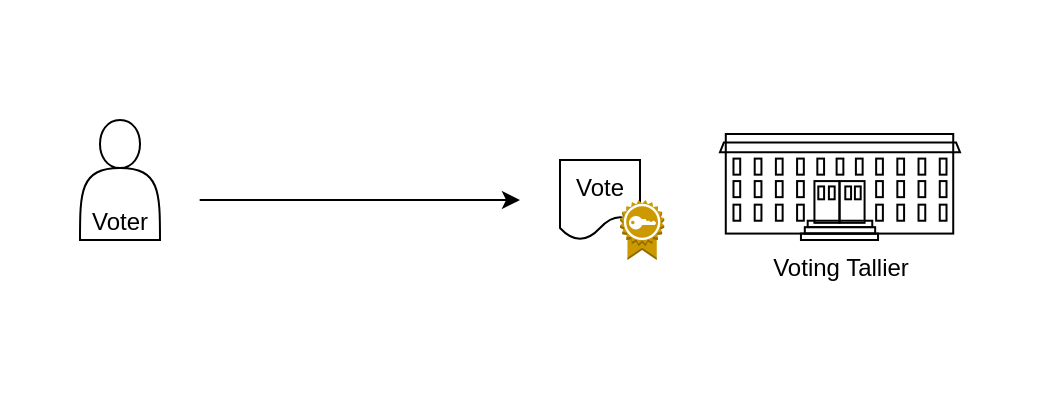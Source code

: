 <mxfile version="17.4.2" type="device"><diagram id="sNld3rZ4JpTNLqk1yw6c" name="Page-1"><mxGraphModel dx="441" dy="391" grid="1" gridSize="10" guides="1" tooltips="1" connect="1" arrows="1" fold="1" page="1" pageScale="1" pageWidth="1169" pageHeight="827" math="0" shadow="0"><root><mxCell id="0"/><mxCell id="1" parent="0"/><mxCell id="K3d2kNR8hqKyfTB2B1Q_-2" value="" style="rounded=0;whiteSpace=wrap;html=1;fontColor=none;fillColor=none;strokeColor=none;" parent="1" vertex="1"><mxGeometry x="80" y="160" width="520" height="200" as="geometry"/></mxCell><mxCell id="JVSjdfZWuL7yfpWFkO9L-1" value="" style="rounded=0;whiteSpace=wrap;html=1;fontColor=none;fillColor=none;strokeColor=none;" parent="1" vertex="1"><mxGeometry x="80" y="160" width="520" height="200" as="geometry"/></mxCell><mxCell id="AUIPKvOtoZbsu5eekdwB-1" value="Voter" style="shape=actor;whiteSpace=wrap;html=1;verticalAlign=bottom;fillColor=none;" parent="1" vertex="1"><mxGeometry x="120" y="220" width="40" height="60" as="geometry"/></mxCell><mxCell id="lc5GtJLYQr9-chREmAJf-1" value="Vote" style="shape=document;whiteSpace=wrap;html=1;boundedLbl=1;strokeColor=default;strokeWidth=1;fillColor=none;" parent="1" vertex="1"><mxGeometry x="360" y="240" width="40" height="40" as="geometry"/></mxCell><mxCell id="AUIPKvOtoZbsu5eekdwB-11" value="" style="outlineConnect=0;dashed=0;verticalLabelPosition=bottom;verticalAlign=top;align=center;html=1;shape=mxgraph.aws3.certificate;fillColor=#CC9900;gradientColor=none;strokeColor=default;strokeWidth=1;" parent="1" vertex="1"><mxGeometry x="390" y="260" width="22.11" height="30" as="geometry"/></mxCell><mxCell id="rkY0-4c8KVeHEIDKxhm6-1" value="" style="rounded=0;whiteSpace=wrap;html=1;fillColor=none;strokeColor=none;" parent="1" vertex="1"><mxGeometry x="440" y="200" width="120" height="80" as="geometry"/></mxCell><mxCell id="lc5GtJLYQr9-chREmAJf-2" value="Voting Tallier" style="shape=mxgraph.cisco.buildings.university;html=1;pointerEvents=1;dashed=0;fillColor=none;strokeColor=#000000;strokeWidth=1;verticalLabelPosition=bottom;verticalAlign=top;align=center;outlineConnect=0;" parent="1" vertex="1"><mxGeometry x="440" y="227" width="120" height="53" as="geometry"/></mxCell><mxCell id="FzLcdqN8I0Usjb9DdPTi-1" value="" style="endArrow=classic;html=1;rounded=0;fontColor=none;exitX=0.192;exitY=0.5;exitDx=0;exitDy=0;exitPerimeter=0;entryX=0.5;entryY=0.5;entryDx=0;entryDy=0;entryPerimeter=0;" edge="1" parent="1" source="JVSjdfZWuL7yfpWFkO9L-1" target="JVSjdfZWuL7yfpWFkO9L-1"><mxGeometry width="50" height="50" relative="1" as="geometry"><mxPoint x="300" y="400" as="sourcePoint"/><mxPoint x="350" y="350" as="targetPoint"/></mxGeometry></mxCell></root></mxGraphModel></diagram></mxfile>